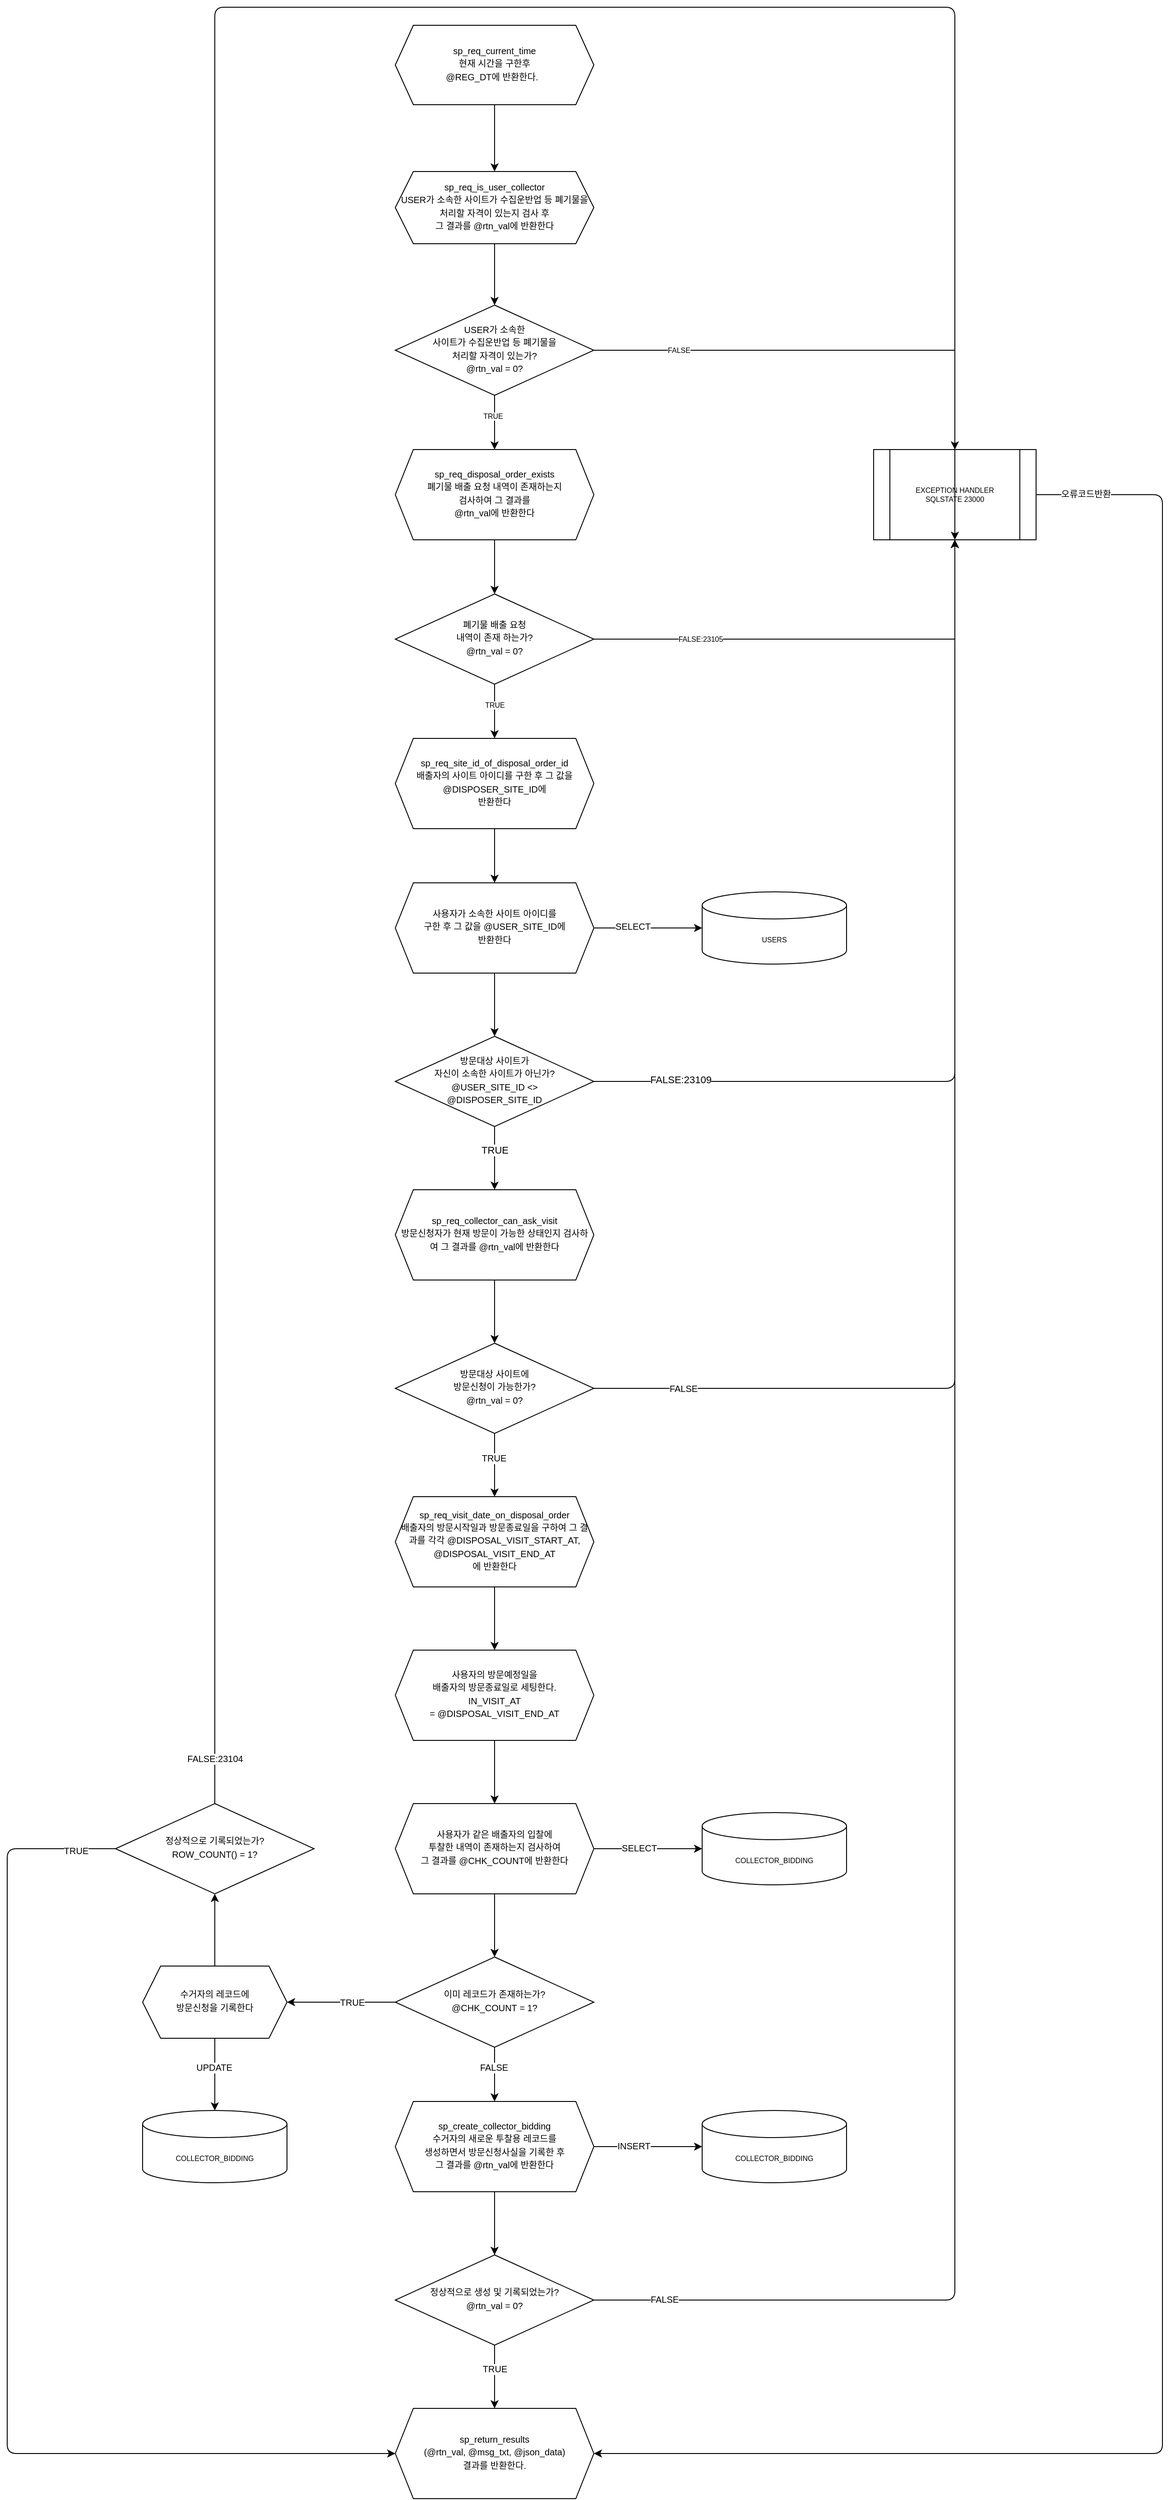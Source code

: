 <mxfile>
    <diagram id="BsswEmYbk8sBU4kp3uXG" name="Page-1">
        <mxGraphModel dx="3110" dy="3114" grid="1" gridSize="10" guides="1" tooltips="1" connect="1" arrows="1" fold="1" page="1" pageScale="1" pageWidth="827" pageHeight="1169" math="0" shadow="0">
            <root>
                <mxCell id="0"/>
                <mxCell id="1" parent="0"/>
                <mxCell id="2" value="" style="edgeStyle=orthogonalEdgeStyle;rounded=0;orthogonalLoop=1;jettySize=auto;html=1;fontSize=8;" edge="1" parent="1" source="3" target="5">
                    <mxGeometry relative="1" as="geometry"/>
                </mxCell>
                <mxCell id="3" value="&lt;font style=&quot;font-size: 10px&quot;&gt;sp_req_current_time&lt;br&gt;현재 시간을 구한후&lt;br&gt;@REG_DT에 반환한다.&amp;nbsp;&amp;nbsp;&lt;/font&gt;" style="shape=hexagon;perimeter=hexagonPerimeter2;whiteSpace=wrap;html=1;fixedSize=1;shadow=0;strokeWidth=1;spacing=6;spacingTop=-4;" vertex="1" parent="1">
                    <mxGeometry x="-1170" y="-2280" width="220" height="88" as="geometry"/>
                </mxCell>
                <mxCell id="4" value="" style="edgeStyle=orthogonalEdgeStyle;rounded=0;orthogonalLoop=1;jettySize=auto;html=1;fontSize=8;" edge="1" parent="1" source="5" target="10">
                    <mxGeometry relative="1" as="geometry"/>
                </mxCell>
                <mxCell id="5" value="&lt;font style=&quot;font-size: 10px&quot;&gt;sp_req_is_user_collector&lt;br&gt;USER가 소속한 사이트가 수집운반업 등 폐기물을 처리할 자격이 있는지 검사 후&lt;br&gt;그 결과를 @rtn_val에 반환한다&lt;/font&gt;" style="shape=hexagon;perimeter=hexagonPerimeter2;whiteSpace=wrap;html=1;fixedSize=1;shadow=0;strokeWidth=1;spacing=6;spacingTop=-4;" vertex="1" parent="1">
                    <mxGeometry x="-1170" y="-2118" width="220" height="80" as="geometry"/>
                </mxCell>
                <mxCell id="6" value="" style="edgeStyle=orthogonalEdgeStyle;rounded=0;orthogonalLoop=1;jettySize=auto;html=1;fontSize=8;" edge="1" parent="1" source="10" target="12">
                    <mxGeometry relative="1" as="geometry"/>
                </mxCell>
                <mxCell id="7" value="TRUE" style="edgeLabel;html=1;align=center;verticalAlign=middle;resizable=0;points=[];fontSize=8;" vertex="1" connectable="0" parent="6">
                    <mxGeometry x="-0.244" y="-2" relative="1" as="geometry">
                        <mxPoint as="offset"/>
                    </mxGeometry>
                </mxCell>
                <mxCell id="8" style="edgeStyle=orthogonalEdgeStyle;rounded=0;orthogonalLoop=1;jettySize=auto;html=1;exitX=1;exitY=0.5;exitDx=0;exitDy=0;entryX=0.5;entryY=0;entryDx=0;entryDy=0;fontSize=8;" edge="1" parent="1" source="10" target="30">
                    <mxGeometry relative="1" as="geometry"/>
                </mxCell>
                <mxCell id="9" value="FALSE" style="edgeLabel;html=1;align=center;verticalAlign=middle;resizable=0;points=[];fontSize=8;" vertex="1" connectable="0" parent="8">
                    <mxGeometry x="-0.733" y="-1" relative="1" as="geometry">
                        <mxPoint x="26" y="-1" as="offset"/>
                    </mxGeometry>
                </mxCell>
                <mxCell id="10" value="&lt;font style=&quot;font-size: 10px&quot;&gt;USER가 소속한 &lt;br&gt;사이트가&amp;nbsp;수집운반업 등 폐기물을 &lt;br&gt;처리할 자격이 있는가?&lt;br&gt;@rtn_val = 0?&lt;/font&gt;" style="rhombus;whiteSpace=wrap;html=1;shadow=0;strokeWidth=1;spacing=6;spacingTop=-4;" vertex="1" parent="1">
                    <mxGeometry x="-1170" y="-1970" width="220" height="100" as="geometry"/>
                </mxCell>
                <mxCell id="11" value="" style="edgeStyle=orthogonalEdgeStyle;rounded=0;orthogonalLoop=1;jettySize=auto;html=1;fontSize=8;" edge="1" parent="1" source="12" target="17">
                    <mxGeometry relative="1" as="geometry"/>
                </mxCell>
                <mxCell id="12" value="&lt;font&gt;&lt;span style=&quot;font-size: 10px&quot;&gt;sp_req_disposal_order_exists&lt;/span&gt;&lt;br&gt;&lt;span style=&quot;font-size: 10px&quot;&gt;폐기물 배출 요청 내역이 존재하는지 &lt;br&gt;검사하여 그 결과를&lt;/span&gt;&lt;br&gt;&lt;span style=&quot;font-size: 10px&quot;&gt;@rtn_val에 반환한다&lt;/span&gt;&lt;/font&gt;" style="shape=hexagon;perimeter=hexagonPerimeter2;whiteSpace=wrap;html=1;fixedSize=1;shadow=0;strokeWidth=1;spacing=6;spacingTop=-4;" vertex="1" parent="1">
                    <mxGeometry x="-1170" y="-1810" width="220" height="100" as="geometry"/>
                </mxCell>
                <mxCell id="13" value="" style="edgeStyle=orthogonalEdgeStyle;rounded=0;orthogonalLoop=1;jettySize=auto;html=1;fontSize=8;" edge="1" parent="1" source="17" target="19">
                    <mxGeometry relative="1" as="geometry"/>
                </mxCell>
                <mxCell id="14" value="TRUE" style="edgeLabel;html=1;align=center;verticalAlign=middle;resizable=0;points=[];fontSize=8;" vertex="1" connectable="0" parent="13">
                    <mxGeometry x="-0.244" relative="1" as="geometry">
                        <mxPoint as="offset"/>
                    </mxGeometry>
                </mxCell>
                <mxCell id="15" style="edgeStyle=orthogonalEdgeStyle;rounded=0;orthogonalLoop=1;jettySize=auto;html=1;exitX=1;exitY=0.5;exitDx=0;exitDy=0;entryX=0.5;entryY=1;entryDx=0;entryDy=0;fontSize=8;" edge="1" parent="1" source="17" target="30">
                    <mxGeometry relative="1" as="geometry"/>
                </mxCell>
                <mxCell id="16" value="FALSE:23105" style="edgeLabel;html=1;align=center;verticalAlign=middle;resizable=0;points=[];fontSize=8;" vertex="1" connectable="0" parent="15">
                    <mxGeometry x="-0.576" y="-2" relative="1" as="geometry">
                        <mxPoint x="10" y="-2" as="offset"/>
                    </mxGeometry>
                </mxCell>
                <mxCell id="17" value="&lt;font style=&quot;font-size: 10px&quot;&gt;폐기물 배출 요청 &lt;br&gt;내역이 존재&amp;nbsp;하는가?&lt;br&gt;@rtn_val = 0?&lt;/font&gt;" style="rhombus;whiteSpace=wrap;html=1;shadow=0;strokeWidth=1;spacing=6;spacingTop=-4;" vertex="1" parent="1">
                    <mxGeometry x="-1170" y="-1650" width="220" height="100" as="geometry"/>
                </mxCell>
                <mxCell id="123" value="" style="edgeStyle=none;html=1;" edge="1" parent="1" source="19" target="122">
                    <mxGeometry relative="1" as="geometry"/>
                </mxCell>
                <mxCell id="19" value="&lt;font style=&quot;font-size: 10px&quot;&gt;sp_req_site_id_of_disposal_order_id&lt;br&gt;배출자의 사이트 아이디를 구한 후 그 값을 @DISPOSER_SITE_ID에&lt;br&gt;반환한다&lt;/font&gt;" style="shape=hexagon;perimeter=hexagonPerimeter2;whiteSpace=wrap;html=1;fixedSize=1;shadow=0;strokeWidth=1;spacing=6;spacingTop=-4;" vertex="1" parent="1">
                    <mxGeometry x="-1170" y="-1490" width="220" height="100" as="geometry"/>
                </mxCell>
                <mxCell id="176" style="edgeStyle=orthogonalEdgeStyle;html=1;entryX=1;entryY=0.5;entryDx=0;entryDy=0;fontSize=10;exitX=1;exitY=0.5;exitDx=0;exitDy=0;" edge="1" parent="1" source="30" target="167">
                    <mxGeometry relative="1" as="geometry">
                        <Array as="points">
                            <mxPoint x="-320" y="-1760"/>
                            <mxPoint x="-320" y="410"/>
                        </Array>
                    </mxGeometry>
                </mxCell>
                <mxCell id="177" value="오류코드반환" style="edgeLabel;html=1;align=center;verticalAlign=middle;resizable=0;points=[];fontSize=10;" vertex="1" connectable="0" parent="176">
                    <mxGeometry x="-0.963" y="1" relative="1" as="geometry">
                        <mxPoint as="offset"/>
                    </mxGeometry>
                </mxCell>
                <mxCell id="30" value="EXCEPTION HANDLER&lt;br&gt;SQLSTATE 23000" style="shape=process;whiteSpace=wrap;html=1;backgroundOutline=1;fontSize=8;" vertex="1" parent="1">
                    <mxGeometry x="-640" y="-1810" width="180" height="100" as="geometry"/>
                </mxCell>
                <mxCell id="119" value="USERS" style="shape=cylinder3;whiteSpace=wrap;html=1;boundedLbl=1;backgroundOutline=1;size=15;fontSize=8;" vertex="1" parent="1">
                    <mxGeometry x="-830" y="-1320" width="160" height="80" as="geometry"/>
                </mxCell>
                <mxCell id="125" value="" style="edgeStyle=none;html=1;" edge="1" parent="1" source="122" target="124">
                    <mxGeometry relative="1" as="geometry"/>
                </mxCell>
                <mxCell id="137" value="" style="edgeStyle=orthogonalEdgeStyle;html=1;fontSize=10;" edge="1" parent="1" source="122" target="119">
                    <mxGeometry relative="1" as="geometry"/>
                </mxCell>
                <mxCell id="146" value="SELECT" style="edgeLabel;html=1;align=center;verticalAlign=middle;resizable=0;points=[];fontSize=10;" vertex="1" connectable="0" parent="137">
                    <mxGeometry x="-0.285" y="2" relative="1" as="geometry">
                        <mxPoint as="offset"/>
                    </mxGeometry>
                </mxCell>
                <mxCell id="122" value="&lt;font style=&quot;font-size: 10px&quot;&gt;사용자가 소속한 사이트 아이디를 &lt;br&gt;구한 후 그 값을 @USER_SITE_ID에&lt;br&gt;반환한다&lt;/font&gt;" style="shape=hexagon;perimeter=hexagonPerimeter2;whiteSpace=wrap;html=1;fixedSize=1;shadow=0;strokeWidth=1;spacing=6;spacingTop=-4;" vertex="1" parent="1">
                    <mxGeometry x="-1170" y="-1330" width="220" height="100" as="geometry"/>
                </mxCell>
                <mxCell id="126" style="edgeStyle=orthogonalEdgeStyle;html=1;entryX=0.5;entryY=1;entryDx=0;entryDy=0;" edge="1" parent="1" source="124" target="30">
                    <mxGeometry relative="1" as="geometry">
                        <mxPoint x="-670" y="-1463.333" as="targetPoint"/>
                    </mxGeometry>
                </mxCell>
                <mxCell id="127" value="FALSE:23109" style="edgeLabel;html=1;align=center;verticalAlign=middle;resizable=0;points=[];" vertex="1" connectable="0" parent="126">
                    <mxGeometry x="-0.808" y="2" relative="1" as="geometry">
                        <mxPoint as="offset"/>
                    </mxGeometry>
                </mxCell>
                <mxCell id="129" value="" style="edgeStyle=orthogonalEdgeStyle;html=1;" edge="1" parent="1" source="124" target="128">
                    <mxGeometry relative="1" as="geometry"/>
                </mxCell>
                <mxCell id="130" value="TRUE" style="edgeLabel;html=1;align=center;verticalAlign=middle;resizable=0;points=[];" vertex="1" connectable="0" parent="129">
                    <mxGeometry x="-0.276" relative="1" as="geometry">
                        <mxPoint as="offset"/>
                    </mxGeometry>
                </mxCell>
                <mxCell id="124" value="&lt;font&gt;&lt;span style=&quot;font-size: 10px&quot;&gt;방문대상 사이트가 &lt;br&gt;자신이 소속한 사이트가 아닌가?&lt;/span&gt;&lt;br&gt;&lt;span style=&quot;font-size: 10px&quot;&gt;@USER_SITE_ID &amp;lt;&amp;gt; &lt;br&gt;@DISPOSER_SITE_ID&lt;/span&gt;&lt;br&gt;&lt;/font&gt;" style="rhombus;whiteSpace=wrap;html=1;shadow=0;strokeWidth=1;spacing=6;spacingTop=-4;" vertex="1" parent="1">
                    <mxGeometry x="-1170" y="-1160" width="220" height="100" as="geometry"/>
                </mxCell>
                <mxCell id="132" value="" style="edgeStyle=orthogonalEdgeStyle;html=1;" edge="1" parent="1" source="128" target="131">
                    <mxGeometry relative="1" as="geometry"/>
                </mxCell>
                <mxCell id="128" value="&lt;span style=&quot;font-size: 10px&quot;&gt;sp_req_collector_can_ask_visit&lt;/span&gt;&lt;br&gt;&lt;span style=&quot;font-size: 10px&quot;&gt;방문신청자가 현재 방문이 가능한 상태인지 검사하여 그 결과를&amp;nbsp;@rtn_val에 반환한다&lt;/span&gt;" style="shape=hexagon;perimeter=hexagonPerimeter2;whiteSpace=wrap;html=1;fixedSize=1;shadow=0;strokeWidth=1;spacing=6;spacingTop=-4;" vertex="1" parent="1">
                    <mxGeometry x="-1170" y="-990" width="220" height="100" as="geometry"/>
                </mxCell>
                <mxCell id="134" value="" style="edgeStyle=orthogonalEdgeStyle;html=1;fontSize=10;" edge="1" parent="1" source="131" target="133">
                    <mxGeometry relative="1" as="geometry"/>
                </mxCell>
                <mxCell id="138" value="TRUE" style="edgeLabel;html=1;align=center;verticalAlign=middle;resizable=0;points=[];fontSize=10;" vertex="1" connectable="0" parent="134">
                    <mxGeometry x="-0.248" y="-1" relative="1" as="geometry">
                        <mxPoint as="offset"/>
                    </mxGeometry>
                </mxCell>
                <mxCell id="139" style="edgeStyle=orthogonalEdgeStyle;html=1;entryX=0.5;entryY=1;entryDx=0;entryDy=0;fontSize=10;" edge="1" parent="1" source="131" target="30">
                    <mxGeometry relative="1" as="geometry"/>
                </mxCell>
                <mxCell id="140" value="FALSE" style="edgeLabel;html=1;align=center;verticalAlign=middle;resizable=0;points=[];fontSize=10;" vertex="1" connectable="0" parent="139">
                    <mxGeometry x="-0.853" relative="1" as="geometry">
                        <mxPoint as="offset"/>
                    </mxGeometry>
                </mxCell>
                <mxCell id="131" value="&lt;font&gt;&lt;span style=&quot;font-size: 10px&quot;&gt;방문대상 사이트에 &lt;br&gt;방문신청이 가능한가?&lt;/span&gt;&lt;br&gt;&lt;span style=&quot;font-size: 10px&quot;&gt;@rtn_val = 0?&lt;/span&gt;&lt;br&gt;&lt;/font&gt;" style="rhombus;whiteSpace=wrap;html=1;shadow=0;strokeWidth=1;spacing=6;spacingTop=-4;" vertex="1" parent="1">
                    <mxGeometry x="-1170" y="-820" width="220" height="100" as="geometry"/>
                </mxCell>
                <mxCell id="136" value="" style="edgeStyle=orthogonalEdgeStyle;html=1;fontSize=10;" edge="1" parent="1" source="133" target="135">
                    <mxGeometry relative="1" as="geometry"/>
                </mxCell>
                <mxCell id="133" value="&lt;font style=&quot;font-size: 10px&quot;&gt;sp_req_visit_date_on_disposal_order&lt;br&gt;배출자의 방문시작일과 방문종료일을 구하여 그 결과를 각각 @DISPOSAL_VISIT_START_AT, @DISPOSAL_VISIT_END_AT&lt;br&gt;에 반환한다&lt;/font&gt;" style="shape=hexagon;perimeter=hexagonPerimeter2;whiteSpace=wrap;html=1;fixedSize=1;shadow=0;strokeWidth=1;spacing=6;spacingTop=-4;" vertex="1" parent="1">
                    <mxGeometry x="-1170" y="-650" width="220" height="100" as="geometry"/>
                </mxCell>
                <mxCell id="142" value="" style="edgeStyle=orthogonalEdgeStyle;html=1;fontSize=10;" edge="1" parent="1" source="135" target="141">
                    <mxGeometry relative="1" as="geometry"/>
                </mxCell>
                <mxCell id="135" value="&lt;span style=&quot;font-size: 10px&quot;&gt;사용자의 방문예정일을 &lt;br&gt;배출자의 방문종료일로 세팅한다.&lt;br&gt;IN_VISIT_AT &lt;br&gt;= @&lt;/span&gt;&lt;span style=&quot;font-size: 10px&quot;&gt;DISPOSAL_VISIT_END_AT&lt;/span&gt;" style="shape=hexagon;perimeter=hexagonPerimeter2;whiteSpace=wrap;html=1;fixedSize=1;shadow=0;strokeWidth=1;spacing=6;spacingTop=-4;" vertex="1" parent="1">
                    <mxGeometry x="-1170" y="-480" width="220" height="100" as="geometry"/>
                </mxCell>
                <mxCell id="144" value="" style="edgeStyle=orthogonalEdgeStyle;html=1;fontSize=10;" edge="1" parent="1" source="141" target="143">
                    <mxGeometry relative="1" as="geometry"/>
                </mxCell>
                <mxCell id="145" value="SELECT" style="edgeLabel;html=1;align=center;verticalAlign=middle;resizable=0;points=[];fontSize=10;" vertex="1" connectable="0" parent="144">
                    <mxGeometry x="-0.178" y="1" relative="1" as="geometry">
                        <mxPoint as="offset"/>
                    </mxGeometry>
                </mxCell>
                <mxCell id="148" value="" style="edgeStyle=orthogonalEdgeStyle;html=1;fontSize=10;" edge="1" parent="1" source="141" target="147">
                    <mxGeometry relative="1" as="geometry"/>
                </mxCell>
                <mxCell id="141" value="&lt;span style=&quot;font-size: 10px&quot;&gt;사용자가 같은 배출자의 입찰에 &lt;br&gt;투찰한 내역이 존재하는지 검사하여 &lt;br&gt;그 결과를&amp;nbsp;&lt;/span&gt;&lt;span style=&quot;font-size: 10px&quot;&gt;@CHK_COUNT에 반환한다&lt;/span&gt;" style="shape=hexagon;perimeter=hexagonPerimeter2;whiteSpace=wrap;html=1;fixedSize=1;shadow=0;strokeWidth=1;spacing=6;spacingTop=-4;" vertex="1" parent="1">
                    <mxGeometry x="-1170" y="-310" width="220" height="100" as="geometry"/>
                </mxCell>
                <mxCell id="143" value="COLLECTOR_BIDDING" style="shape=cylinder3;whiteSpace=wrap;html=1;boundedLbl=1;backgroundOutline=1;size=15;fontSize=8;" vertex="1" parent="1">
                    <mxGeometry x="-830" y="-300" width="160" height="80" as="geometry"/>
                </mxCell>
                <mxCell id="150" value="" style="edgeStyle=orthogonalEdgeStyle;html=1;fontSize=10;" edge="1" parent="1" source="147" target="149">
                    <mxGeometry relative="1" as="geometry"/>
                </mxCell>
                <mxCell id="151" value="TRUE" style="edgeLabel;html=1;align=center;verticalAlign=middle;resizable=0;points=[];fontSize=10;" vertex="1" connectable="0" parent="150">
                    <mxGeometry x="-0.203" relative="1" as="geometry">
                        <mxPoint as="offset"/>
                    </mxGeometry>
                </mxCell>
                <mxCell id="160" value="" style="edgeStyle=orthogonalEdgeStyle;html=1;fontSize=10;" edge="1" parent="1" source="147" target="159">
                    <mxGeometry relative="1" as="geometry"/>
                </mxCell>
                <mxCell id="175" value="FALSE" style="edgeLabel;html=1;align=center;verticalAlign=middle;resizable=0;points=[];fontSize=10;" vertex="1" connectable="0" parent="160">
                    <mxGeometry x="-0.286" y="-1" relative="1" as="geometry">
                        <mxPoint as="offset"/>
                    </mxGeometry>
                </mxCell>
                <mxCell id="147" value="&lt;font&gt;&lt;span style=&quot;font-size: 10px&quot;&gt;이미 레코드가 존재하는가?&lt;/span&gt;&lt;br&gt;&lt;span style=&quot;font-size: 10px&quot;&gt;@CHK_COUNT&amp;nbsp;= 1?&lt;/span&gt;&lt;br&gt;&lt;/font&gt;" style="rhombus;whiteSpace=wrap;html=1;shadow=0;strokeWidth=1;spacing=6;spacingTop=-4;" vertex="1" parent="1">
                    <mxGeometry x="-1170" y="-140" width="220" height="100" as="geometry"/>
                </mxCell>
                <mxCell id="153" value="" style="edgeStyle=orthogonalEdgeStyle;html=1;fontSize=10;" edge="1" parent="1" source="149" target="152">
                    <mxGeometry relative="1" as="geometry"/>
                </mxCell>
                <mxCell id="154" value="UPDATE" style="edgeLabel;html=1;align=center;verticalAlign=middle;resizable=0;points=[];fontSize=10;" vertex="1" connectable="0" parent="153">
                    <mxGeometry x="-0.195" y="-1" relative="1" as="geometry">
                        <mxPoint as="offset"/>
                    </mxGeometry>
                </mxCell>
                <mxCell id="156" value="" style="edgeStyle=orthogonalEdgeStyle;html=1;fontSize=10;startArrow=none;exitX=0.5;exitY=0;exitDx=0;exitDy=0;" edge="1" parent="1" source="149" target="155">
                    <mxGeometry relative="1" as="geometry"/>
                </mxCell>
                <mxCell id="149" value="&lt;span style=&quot;font-size: 10px&quot;&gt;수거자의 레코드에 &lt;br&gt;방문신청을 기록한다&lt;/span&gt;" style="shape=hexagon;perimeter=hexagonPerimeter2;whiteSpace=wrap;html=1;fixedSize=1;shadow=0;strokeWidth=1;spacing=6;spacingTop=-4;" vertex="1" parent="1">
                    <mxGeometry x="-1450" y="-130" width="160" height="80" as="geometry"/>
                </mxCell>
                <mxCell id="152" value="COLLECTOR_BIDDING" style="shape=cylinder3;whiteSpace=wrap;html=1;boundedLbl=1;backgroundOutline=1;size=15;fontSize=8;" vertex="1" parent="1">
                    <mxGeometry x="-1450" y="30" width="160" height="80" as="geometry"/>
                </mxCell>
                <mxCell id="157" style="edgeStyle=orthogonalEdgeStyle;html=1;entryX=0.5;entryY=1;entryDx=0;entryDy=0;fontSize=10;exitX=0.5;exitY=0;exitDx=0;exitDy=0;" edge="1" parent="1" source="155" target="30">
                    <mxGeometry relative="1" as="geometry">
                        <Array as="points">
                            <mxPoint x="-1370" y="-2300"/>
                            <mxPoint x="-550" y="-2300"/>
                        </Array>
                    </mxGeometry>
                </mxCell>
                <mxCell id="158" value="FALSE:23104" style="edgeLabel;html=1;align=center;verticalAlign=middle;resizable=0;points=[];fontSize=10;" vertex="1" connectable="0" parent="157">
                    <mxGeometry x="-0.963" y="1" relative="1" as="geometry">
                        <mxPoint x="1" y="13" as="offset"/>
                    </mxGeometry>
                </mxCell>
                <mxCell id="173" style="edgeStyle=orthogonalEdgeStyle;html=1;entryX=0;entryY=0.5;entryDx=0;entryDy=0;fontSize=10;exitX=0;exitY=0.5;exitDx=0;exitDy=0;" edge="1" parent="1" source="155" target="167">
                    <mxGeometry relative="1" as="geometry">
                        <Array as="points">
                            <mxPoint x="-1600" y="-260"/>
                            <mxPoint x="-1600" y="410"/>
                        </Array>
                    </mxGeometry>
                </mxCell>
                <mxCell id="174" value="TRUE" style="edgeLabel;html=1;align=center;verticalAlign=middle;resizable=0;points=[];fontSize=10;" vertex="1" connectable="0" parent="173">
                    <mxGeometry x="-0.928" y="2" relative="1" as="geometry">
                        <mxPoint as="offset"/>
                    </mxGeometry>
                </mxCell>
                <mxCell id="155" value="&lt;font&gt;&lt;span style=&quot;font-size: 10px&quot;&gt;정상적으로 기록되었는가?&lt;br&gt;ROW_COUNT() = 1?&lt;/span&gt;&lt;br&gt;&lt;/font&gt;" style="rhombus;whiteSpace=wrap;html=1;shadow=0;strokeWidth=1;spacing=6;spacingTop=-4;" vertex="1" parent="1">
                    <mxGeometry x="-1480" y="-310" width="220" height="100" as="geometry"/>
                </mxCell>
                <mxCell id="162" value="" style="edgeStyle=orthogonalEdgeStyle;html=1;fontSize=10;" edge="1" parent="1" source="159" target="161">
                    <mxGeometry relative="1" as="geometry"/>
                </mxCell>
                <mxCell id="163" value="INSERT" style="edgeLabel;html=1;align=center;verticalAlign=middle;resizable=0;points=[];fontSize=10;" vertex="1" connectable="0" parent="162">
                    <mxGeometry x="-0.269" y="1" relative="1" as="geometry">
                        <mxPoint as="offset"/>
                    </mxGeometry>
                </mxCell>
                <mxCell id="165" value="" style="edgeStyle=orthogonalEdgeStyle;html=1;fontSize=10;" edge="1" parent="1" source="159" target="164">
                    <mxGeometry relative="1" as="geometry"/>
                </mxCell>
                <mxCell id="159" value="&lt;span style=&quot;font-size: 10px&quot;&gt;sp_create_collector_bidding&lt;/span&gt;&lt;br&gt;&lt;span style=&quot;font-size: 10px&quot;&gt;수거자의 새로운 투찰용 레코드를 &lt;/span&gt;&lt;br&gt;&lt;span style=&quot;font-size: 10px&quot;&gt;생성하면서 방문신청사실을 기록한 후 &lt;/span&gt;&lt;br&gt;&lt;span style=&quot;font-size: 10px&quot;&gt;그 결과를 @rtn_val에 반환한다&lt;/span&gt;" style="shape=hexagon;perimeter=hexagonPerimeter2;whiteSpace=wrap;html=1;fixedSize=1;shadow=0;strokeWidth=1;spacing=6;spacingTop=-4;" vertex="1" parent="1">
                    <mxGeometry x="-1170" y="20" width="220" height="100" as="geometry"/>
                </mxCell>
                <mxCell id="168" value="" style="edgeStyle=orthogonalEdgeStyle;html=1;fontSize=10;" edge="1" parent="1" source="164" target="167">
                    <mxGeometry relative="1" as="geometry"/>
                </mxCell>
                <mxCell id="171" value="TRUE" style="edgeLabel;html=1;align=center;verticalAlign=middle;resizable=0;points=[];fontSize=10;" vertex="1" connectable="0" parent="168">
                    <mxGeometry x="-0.269" relative="1" as="geometry">
                        <mxPoint as="offset"/>
                    </mxGeometry>
                </mxCell>
                <mxCell id="169" style="edgeStyle=orthogonalEdgeStyle;html=1;entryX=0.5;entryY=1;entryDx=0;entryDy=0;fontSize=10;" edge="1" parent="1" source="164" target="30">
                    <mxGeometry relative="1" as="geometry"/>
                </mxCell>
                <mxCell id="170" value="FALSE" style="edgeLabel;html=1;align=center;verticalAlign=middle;resizable=0;points=[];fontSize=10;" vertex="1" connectable="0" parent="169">
                    <mxGeometry x="-0.934" y="1" relative="1" as="geometry">
                        <mxPoint as="offset"/>
                    </mxGeometry>
                </mxCell>
                <mxCell id="164" value="&lt;font&gt;&lt;span style=&quot;font-size: 10px&quot;&gt;정상적으로 생성 및 기록되었는가?&lt;/span&gt;&lt;br&gt;&lt;span style=&quot;font-size: 10px&quot;&gt;@rtn_val = 0?&lt;/span&gt;&lt;br&gt;&lt;/font&gt;" style="rhombus;whiteSpace=wrap;html=1;shadow=0;strokeWidth=1;spacing=6;spacingTop=-4;" vertex="1" parent="1">
                    <mxGeometry x="-1170" y="190" width="220" height="100" as="geometry"/>
                </mxCell>
                <mxCell id="161" value="COLLECTOR_BIDDING" style="shape=cylinder3;whiteSpace=wrap;html=1;boundedLbl=1;backgroundOutline=1;size=15;fontSize=8;" vertex="1" parent="1">
                    <mxGeometry x="-830" y="30" width="160" height="80" as="geometry"/>
                </mxCell>
                <mxCell id="167" value="&lt;font style=&quot;font-size: 10px&quot;&gt;sp_return_results&lt;br&gt;(@rtn_val, @msg_txt, @json_data)&lt;br&gt;결과를 반환한다.&lt;/font&gt;" style="shape=hexagon;perimeter=hexagonPerimeter2;whiteSpace=wrap;html=1;fixedSize=1;shadow=0;strokeWidth=1;spacing=6;spacingTop=-4;" vertex="1" parent="1">
                    <mxGeometry x="-1170" y="360" width="220" height="100" as="geometry"/>
                </mxCell>
            </root>
        </mxGraphModel>
    </diagram>
</mxfile>